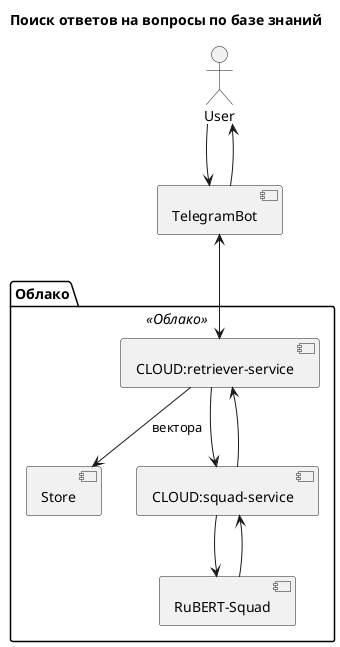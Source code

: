 @startuml

title Поиск ответов на вопросы по базе знаний

actor User
User --> [TelegramBot]

package "Облако" <<Облако>> {
  [TelegramBot] --> [CLOUD:retriever-service]
  [CLOUD:retriever-service] --> [Store] : вектора
  [CLOUD:retriever-service] --> [CLOUD:squad-service]
  [CLOUD:squad-service] --> [RuBERT-Squad]
  [RuBERT-Squad] --> [CLOUD:squad-service]
  [CLOUD:squad-service] --> [CLOUD:retriever-service]
  [CLOUD:retriever-service] --> [TelegramBot] 
}

[TelegramBot] --> User
@enduml